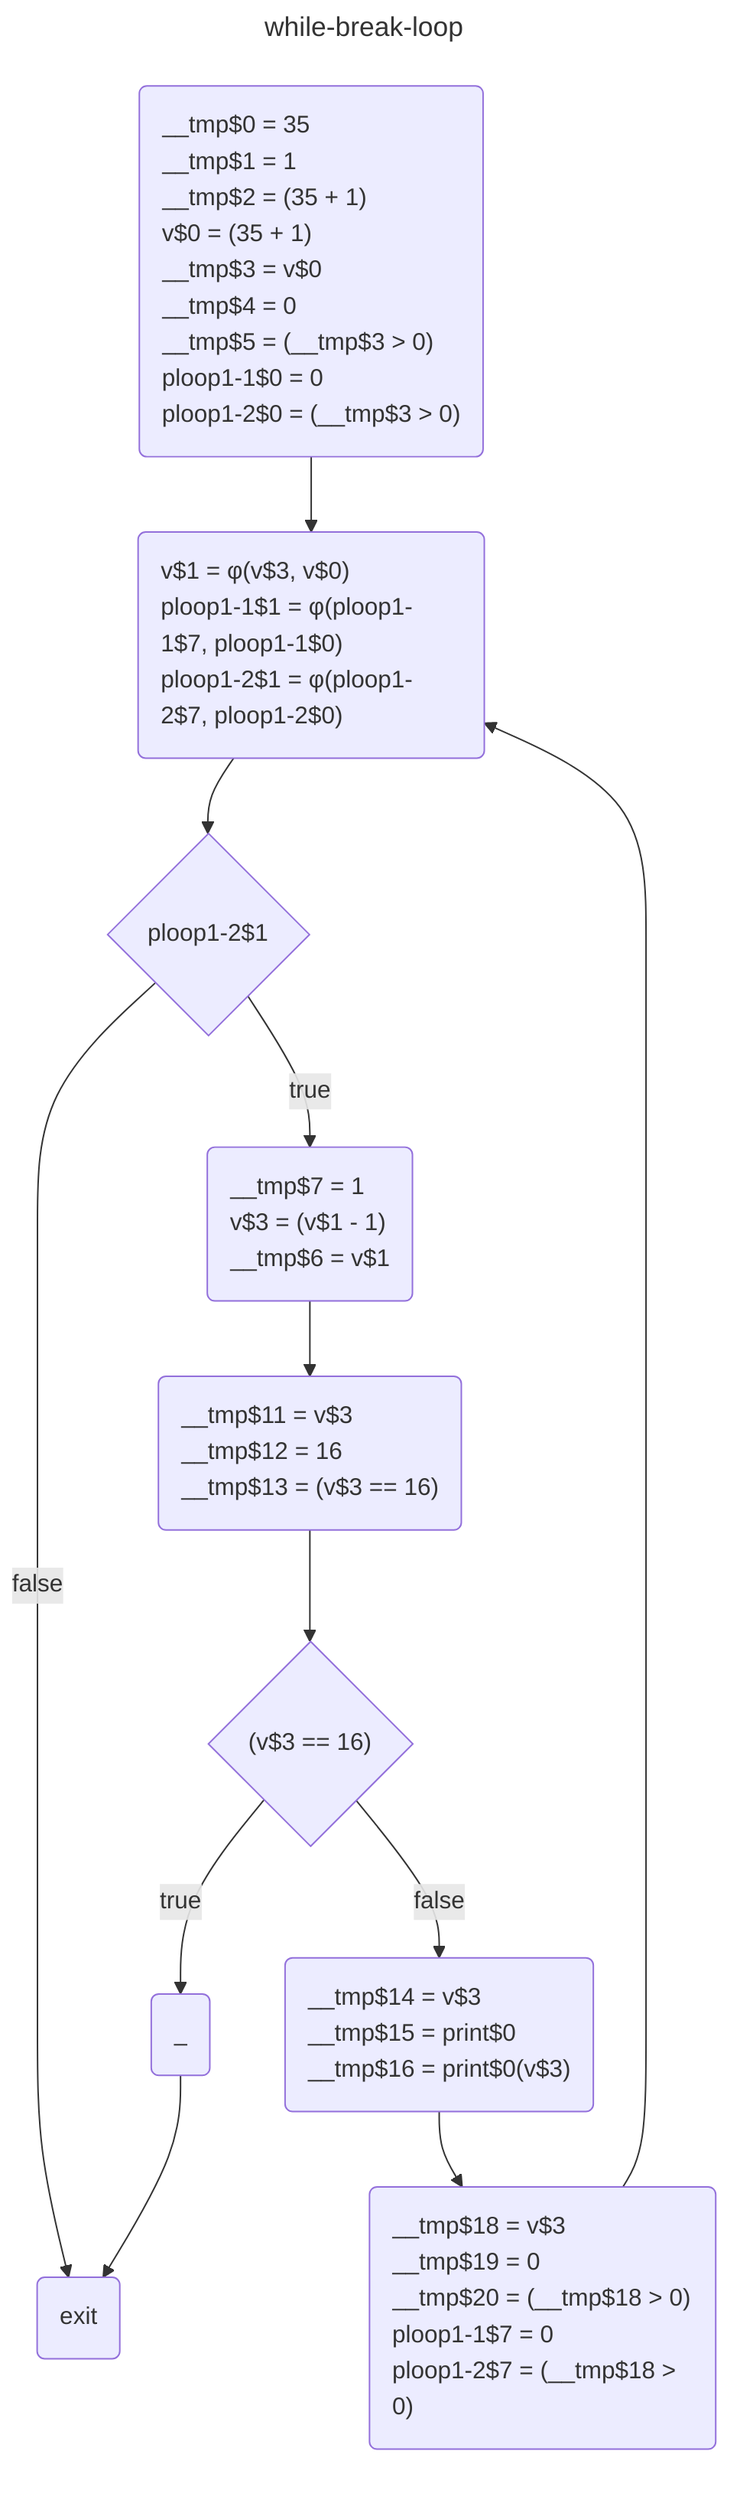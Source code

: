 ---
title: while-break-loop
---
flowchart TD
	while_start$41("v$1 = φ(v$3, v$0)<br>ploop1-1$1 = φ(ploop1-1$7, ploop1-1$0)<br>ploop1-2$1 = φ(ploop1-2$7, ploop1-2$0)"):::defstyle
	if_merged$48("__tmp$14 = v$3<br>__tmp$15 = print$0<br>__tmp$16 = print$0(v$3)"):::defstyle
	entry$40("__tmp$0 = 35<br>__tmp$1 = 1<br>__tmp$2 = (35 + 1)<br>v$0 = (35 + 1)<br>__tmp$3 = v$0<br>__tmp$4 = 0<br>__tmp$5 = (__tmp$3 > 0)<br>ploop1-1$0 = 0<br>ploop1-2$0 = (__tmp$3 > 0)"):::defstyle
	while_body$43("__tmp$7 = 1<br>v$3 = (v$1 - 1)<br>__tmp$6 = v$1"):::defstyle
	cond$45{"(v$3 == 16)"}:::defstyle
	while_exit$47("exit"):::defstyle
	cond$42{"ploop1-2$1"}:::defstyle
	null$49("__tmp$18 = v$3<br>__tmp$19 = 0<br>__tmp$20 = (__tmp$18 > 0)<br>ploop1-1$7 = 0<br>ploop1-2$7 = (__tmp$18 > 0)"):::defstyle
	if_true$46("_"):::defstyle
	if_cond$44("__tmp$11 = v$3<br>__tmp$12 = 16<br>__tmp$13 = (v$3 == 16)"):::defstyle
	if_merged$48 -->  null$49
	while_start$41 -->  cond$42
	if_true$46 -->  while_exit$47
	null$49 -->  while_start$41
	if_cond$44 -->  cond$45
	entry$40 -->  while_start$41
	cond$45 --> |"true"| if_true$46
	while_body$43 -->  if_cond$44
	cond$42 --> |"false"| while_exit$47
	cond$42 --> |"true"| while_body$43
	cond$45 --> |"false"| if_merged$48
classDef defstyle text-align: left;